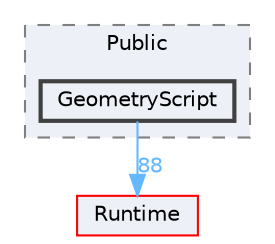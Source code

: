 digraph "GeometryScript"
{
 // INTERACTIVE_SVG=YES
 // LATEX_PDF_SIZE
  bgcolor="transparent";
  edge [fontname=Helvetica,fontsize=10,labelfontname=Helvetica,labelfontsize=10];
  node [fontname=Helvetica,fontsize=10,shape=box,height=0.2,width=0.4];
  compound=true
  subgraph clusterdir_1ba988e86071ddc44f6f16240f2c74b7 {
    graph [ bgcolor="#edf0f7", pencolor="grey50", label="Public", fontname=Helvetica,fontsize=10 style="filled,dashed", URL="dir_1ba988e86071ddc44f6f16240f2c74b7.html",tooltip=""]
  dir_e658c33c0c3e9e5656c76fa3a2add075 [label="GeometryScript", fillcolor="#edf0f7", color="grey25", style="filled,bold", URL="dir_e658c33c0c3e9e5656c76fa3a2add075.html",tooltip=""];
  }
  dir_7536b172fbd480bfd146a1b1acd6856b [label="Runtime", fillcolor="#edf0f7", color="red", style="filled", URL="dir_7536b172fbd480bfd146a1b1acd6856b.html",tooltip=""];
  dir_e658c33c0c3e9e5656c76fa3a2add075->dir_7536b172fbd480bfd146a1b1acd6856b [headlabel="88", labeldistance=1.5 headhref="dir_000446_000984.html" href="dir_000446_000984.html" color="steelblue1" fontcolor="steelblue1"];
}
